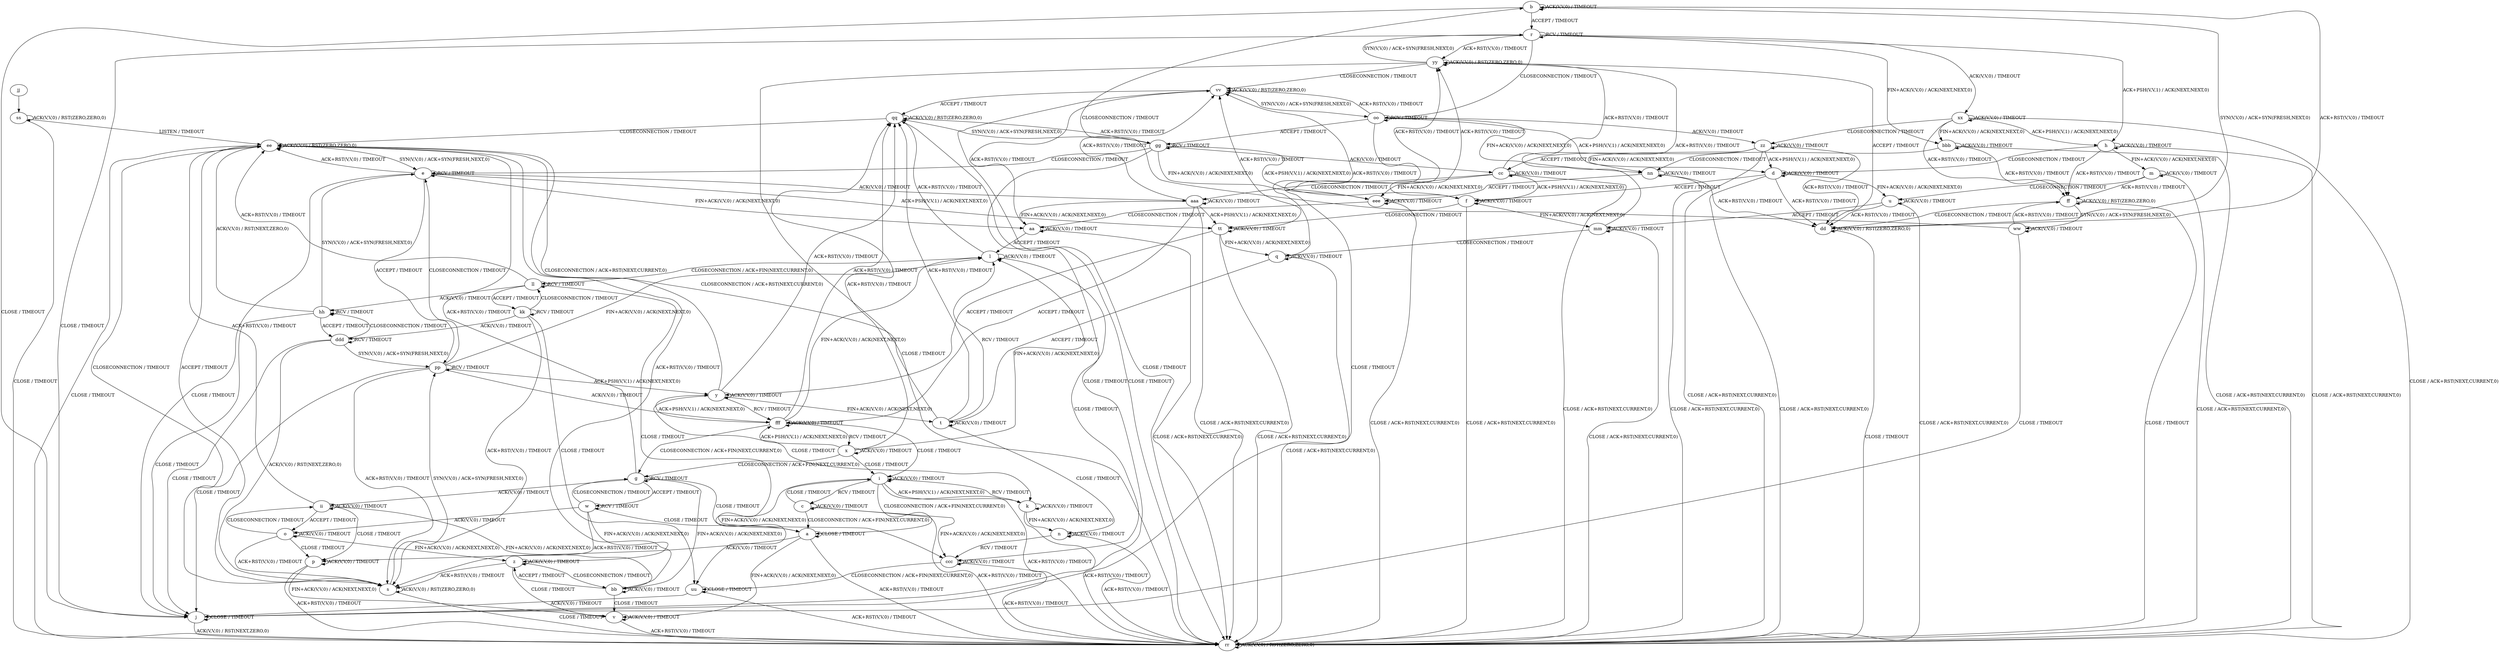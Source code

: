 digraph "" {
	graph ["Incoming time"=116.22223496437073,
		"Outgoing time"=38.290868282318115,
		Output="{'States': 58, 'Transitions': 685, 'Filename': '../results/tcp/TCP_Linux_Server-TCP_Linux_Server-cvc4-2.dot'}",
		Reference="{'States': 58, 'Transitions': 685, 'Filename': '../subjects/tcp/TCP_Linux_Server.dot'}",
		Solver=cvc4,
		Updated="{'States': 58, 'Transitions': 685, 'Filename': '../subjects/tcp/TCP_Linux_Server.dot'}",
		"f-measure"=1.0,
		precision=1.0,
		recall=1.0
	];
	a -> a [key=0,
	label="CLOSE / TIMEOUT"];
a -> p [key=0,
label="ACK(V,V,0) / TIMEOUT"];
a -> v [key=0,
label="FIN+ACK(V,V,0) / ACK(NEXT,NEXT,0)"];
a -> rr [key=0,
label="ACK+RST(V,V,0) / TIMEOUT"];
b -> b [key=0,
label="ACK(V,V,0) / TIMEOUT"];
b -> j [key=0,
label="CLOSE / TIMEOUT"];
b -> r [key=0,
label="ACCEPT / TIMEOUT"];
b -> dd [key=0,
label="ACK+RST(V,V,0) / TIMEOUT"];
c -> a [key=0,
label="CLOSECONNECTION / ACK+FIN(NEXT,CURRENT,0)"];
c -> c [key=0,
label="ACK(V,V,0) / TIMEOUT"];
c -> i [key=0,
label="CLOSE / TIMEOUT"];
c -> rr [key=0,
label="ACK+RST(V,V,0) / TIMEOUT"];
c -> ccc [key=0,
label="FIN+ACK(V,V,0) / ACK(NEXT,NEXT,0)"];
d -> d [key=0,
label="ACK(V,V,0) / TIMEOUT"];
d -> f [key=0,
label="ACCEPT / TIMEOUT"];
d -> u [key=0,
label="FIN+ACK(V,V,0) / ACK(NEXT,NEXT,0)"];
d -> dd [key=0,
label="ACK+RST(V,V,0) / TIMEOUT"];
d -> rr [key=0,
label="CLOSE / ACK+RST(NEXT,CURRENT,0)"];
e -> e [key=0,
label="RCV / TIMEOUT"];
e -> j [key=0,
label="CLOSE / TIMEOUT"];
e -> aa [key=0,
label="FIN+ACK(V,V,0) / ACK(NEXT,NEXT,0)"];
e -> ee [key=0,
label="ACK+RST(V,V,0) / TIMEOUT"];
e -> pp [key=0,
label="ACCEPT / TIMEOUT"];
e -> tt [key=0,
label="ACK+PSH(V,V,1) / ACK(NEXT,NEXT,0)"];
e -> aaa [key=0,
label="ACK(V,V,0) / TIMEOUT"];
f -> f [key=0,
label="ACK(V,V,0) / TIMEOUT"];
f -> mm [key=0,
label="FIN+ACK(V,V,0) / ACK(NEXT,NEXT,0)"];
f -> rr [key=0,
label="CLOSE / ACK+RST(NEXT,CURRENT,0)"];
f -> tt [key=0,
label="CLOSECONNECTION / TIMEOUT"];
f -> yy [key=0,
label="ACK+RST(V,V,0) / TIMEOUT"];
g -> a [key=0,
label="CLOSE / TIMEOUT"];
g -> g [key=0,
label="RCV / TIMEOUT"];
g -> w [key=0,
label="ACCEPT / TIMEOUT"];
g -> bb [key=0,
label="FIN+ACK(V,V,0) / ACK(NEXT,NEXT,0)"];
g -> ee [key=0,
label="ACK+RST(V,V,0) / TIMEOUT"];
g -> ii [key=0,
label="ACK(V,V,0) / TIMEOUT"];
h -> d [key=0,
label="CLOSECONNECTION / TIMEOUT"];
h -> h [key=0,
label="ACK(V,V,0) / TIMEOUT"];
h -> m [key=0,
label="FIN+ACK(V,V,0) / ACK(NEXT,NEXT,0)"];
h -> ff [key=0,
label="ACK+RST(V,V,0) / TIMEOUT"];
h -> rr [key=0,
label="CLOSE / ACK+RST(NEXT,CURRENT,0)"];
i -> a [key=0,
label="CLOSECONNECTION / ACK+FIN(NEXT,CURRENT,0)"];
i -> c [key=0,
label="RCV / TIMEOUT"];
i -> i [key=0,
label="ACK(V,V,0) / TIMEOUT"];
i -> k [key=0,
label="ACK+PSH(V,V,1) / ACK(NEXT,NEXT,0)"];
i -> rr [key=0,
label="ACK+RST(V,V,0) / TIMEOUT"];
i -> ccc [key=0,
label="FIN+ACK(V,V,0) / ACK(NEXT,NEXT,0)"];
j -> j [key=0,
label="CLOSE / TIMEOUT"];
j -> rr [key=0,
label="ACK(V,V,0) / RST(NEXT,ZERO,0)"];
k -> i [key=0,
label="RCV / TIMEOUT"];
k -> k [key=0,
label="ACK(V,V,0) / TIMEOUT"];
k -> n [key=0,
label="FIN+ACK(V,V,0) / ACK(NEXT,NEXT,0)"];
k -> rr [key=0,
label="ACK+RST(V,V,0) / TIMEOUT"];
l -> l [key=0,
label="ACK(V,V,0) / TIMEOUT"];
l -> ll [key=0,
label="CLOSECONNECTION / ACK+FIN(NEXT,CURRENT,0)"];
l -> qq [key=0,
label="ACK+RST(V,V,0) / TIMEOUT"];
l -> ccc [key=0,
label="CLOSE / TIMEOUT"];
m -> m [key=0,
label="ACK(V,V,0) / TIMEOUT"];
m -> u [key=0,
label="CLOSECONNECTION / TIMEOUT"];
m -> ff [key=0,
label="ACK+RST(V,V,0) / TIMEOUT"];
m -> rr [key=0,
label="CLOSE / ACK+RST(NEXT,CURRENT,0)"];
n -> n [key=0,
label="ACK(V,V,0) / TIMEOUT"];
n -> rr [key=0,
label="ACK+RST(V,V,0) / TIMEOUT"];
n -> ccc [key=0,
label="RCV / TIMEOUT"];
o -> o [key=0,
label="ACK(V,V,0) / TIMEOUT"];
o -> p [key=0,
label="CLOSE / TIMEOUT"];
o -> s [key=0,
label="ACK+RST(V,V,0) / TIMEOUT"];
o -> z [key=0,
label="FIN+ACK(V,V,0) / ACK(NEXT,NEXT,0)"];
o -> ii [key=0,
label="CLOSECONNECTION / TIMEOUT"];
p -> p [key=0,
label="ACK(V,V,0) / TIMEOUT"];
p -> v [key=0,
label="FIN+ACK(V,V,0) / ACK(NEXT,NEXT,0)"];
p -> rr [key=0,
label="ACK+RST(V,V,0) / TIMEOUT"];
q -> q [key=0,
label="ACK(V,V,0) / TIMEOUT"];
q -> t [key=0,
label="ACCEPT / TIMEOUT"];
q -> rr [key=0,
label="CLOSE / ACK+RST(NEXT,CURRENT,0)"];
q -> vv [key=0,
label="ACK+RST(V,V,0) / TIMEOUT"];
r -> h [key=0,
label="ACK+PSH(V,V,1) / ACK(NEXT,NEXT,0)"];
r -> j [key=0,
label="CLOSE / TIMEOUT"];
r -> r [key=0,
label="RCV / TIMEOUT"];
r -> oo [key=0,
label="CLOSECONNECTION / TIMEOUT"];
r -> xx [key=0,
label="ACK(V,V,0) / TIMEOUT"];
r -> yy [key=0,
label="ACK+RST(V,V,0) / TIMEOUT"];
r -> bbb [key=0,
label="FIN+ACK(V,V,0) / ACK(NEXT,NEXT,0)"];
s -> s [key=0,
label="ACK(V,V,0) / RST(ZERO,ZERO,0)"];
s -> ee [key=0,
label="CLOSECONNECTION / TIMEOUT"];
s -> pp [key=0,
label="SYN(V,V,0) / ACK+SYN(FRESH,NEXT,0)"];
s -> rr [key=0,
label="CLOSE / TIMEOUT"];
t -> l [key=0,
label="RCV / TIMEOUT"];
t -> n [key=0,
label="CLOSE / TIMEOUT"];
t -> t [key=0,
label="ACK(V,V,0) / TIMEOUT"];
t -> ee [key=0,
label="CLOSECONNECTION / ACK+RST(NEXT,CURRENT,0)"];
t -> qq [key=0,
label="ACK+RST(V,V,0) / TIMEOUT"];
u -> u [key=0,
label="ACK(V,V,0) / TIMEOUT"];
u -> dd [key=0,
label="ACK+RST(V,V,0) / TIMEOUT"];
u -> mm [key=0,
label="ACCEPT / TIMEOUT"];
u -> rr [key=0,
label="CLOSE / ACK+RST(NEXT,CURRENT,0)"];
v -> v [key=0,
label="ACK(V,V,0) / TIMEOUT"];
v -> rr [key=0,
label="ACK+RST(V,V,0) / TIMEOUT"];
w -> a [key=0,
label="CLOSE / TIMEOUT"];
w -> g [key=0,
label="CLOSECONNECTION / TIMEOUT"];
w -> o [key=0,
label="ACK(V,V,0) / TIMEOUT"];
w -> s [key=0,
label="ACK+RST(V,V,0) / TIMEOUT"];
w -> w [key=0,
label="RCV / TIMEOUT"];
w -> z [key=0,
label="FIN+ACK(V,V,0) / ACK(NEXT,NEXT,0)"];
x -> g [key=0,
label="CLOSECONNECTION / ACK+FIN(NEXT,CURRENT,0)"];
x -> i [key=0,
label="CLOSE / TIMEOUT"];
x -> l [key=0,
label="FIN+ACK(V,V,0) / ACK(NEXT,NEXT,0)"];
x -> x [key=0,
label="ACK(V,V,0) / TIMEOUT"];
x -> qq [key=0,
label="ACK+RST(V,V,0) / TIMEOUT"];
x -> fff [key=0,
label="ACK+PSH(V,V,1) / ACK(NEXT,NEXT,0)"];
y -> k [key=0,
label="CLOSE / TIMEOUT"];
y -> t [key=0,
label="FIN+ACK(V,V,0) / ACK(NEXT,NEXT,0)"];
y -> y [key=0,
label="ACK(V,V,0) / TIMEOUT"];
y -> ee [key=0,
label="CLOSECONNECTION / ACK+RST(NEXT,CURRENT,0)"];
y -> qq [key=0,
label="ACK+RST(V,V,0) / TIMEOUT"];
y -> fff [key=0,
label="RCV / TIMEOUT"];
z -> s [key=0,
label="ACK+RST(V,V,0) / TIMEOUT"];
z -> v [key=0,
label="CLOSE / TIMEOUT"];
z -> z [key=0,
label="ACK(V,V,0) / TIMEOUT"];
z -> bb [key=0,
label="CLOSECONNECTION / TIMEOUT"];
aa -> l [key=0,
label="ACCEPT / TIMEOUT"];
aa -> aa [key=0,
label="ACK(V,V,0) / TIMEOUT"];
aa -> rr [key=0,
label="CLOSE / ACK+RST(NEXT,CURRENT,0)"];
aa -> vv [key=0,
label="ACK+RST(V,V,0) / TIMEOUT"];
bb -> v [key=0,
label="CLOSE / TIMEOUT"];
bb -> z [key=0,
label="ACCEPT / TIMEOUT"];
bb -> bb [key=0,
label="ACK(V,V,0) / TIMEOUT"];
bb -> ee [key=0,
label="ACK+RST(V,V,0) / TIMEOUT"];
cc -> f [key=0,
label="ACK+PSH(V,V,1) / ACK(NEXT,NEXT,0)"];
cc -> cc [key=0,
label="ACK(V,V,0) / TIMEOUT"];
cc -> rr [key=0,
label="CLOSE / ACK+RST(NEXT,CURRENT,0)"];
cc -> yy [key=0,
label="ACK+RST(V,V,0) / TIMEOUT"];
cc -> aaa [key=0,
label="CLOSECONNECTION / TIMEOUT"];
cc -> eee [key=0,
label="FIN+ACK(V,V,0) / ACK(NEXT,NEXT,0)"];
dd -> b [key=0,
label="SYN(V,V,0) / ACK+SYN(FRESH,NEXT,0)"];
dd -> dd [key=0,
label="ACK(V,V,0) / RST(ZERO,ZERO,0)"];
dd -> rr [key=0,
label="CLOSE / TIMEOUT"];
dd -> yy [key=0,
label="ACCEPT / TIMEOUT"];
ee -> e [key=0,
label="SYN(V,V,0) / ACK+SYN(FRESH,NEXT,0)"];
ee -> s [key=0,
label="ACCEPT / TIMEOUT"];
ee -> ee [key=0,
label="ACK(V,V,0) / RST(ZERO,ZERO,0)"];
ee -> rr [key=0,
label="CLOSE / TIMEOUT"];
ff -> dd [key=0,
label="CLOSECONNECTION / TIMEOUT"];
ff -> ff [key=0,
label="ACK(V,V,0) / RST(ZERO,ZERO,0)"];
ff -> rr [key=0,
label="CLOSE / TIMEOUT"];
ff -> ww [key=0,
label="SYN(V,V,0) / ACK+SYN(FRESH,NEXT,0)"];
gg -> e [key=0,
label="CLOSECONNECTION / TIMEOUT"];
gg -> f [key=0,
label="ACK+PSH(V,V,1) / ACK(NEXT,NEXT,0)"];
gg -> j [key=0,
label="CLOSE / TIMEOUT"];
gg -> cc [key=0,
label="ACK(V,V,0) / TIMEOUT"];
gg -> gg [key=0,
label="RCV / TIMEOUT"];
gg -> qq [key=0,
label="ACK+RST(V,V,0) / TIMEOUT"];
gg -> eee [key=0,
label="FIN+ACK(V,V,0) / ACK(NEXT,NEXT,0)"];
hh -> e [key=0,
label="SYN(V,V,0) / ACK+SYN(FRESH,NEXT,0)"];
hh -> j [key=0,
label="CLOSE / TIMEOUT"];
hh -> ee [key=0,
label="ACK(V,V,0) / RST(NEXT,ZERO,0)"];
hh -> hh [key=0,
label="RCV / TIMEOUT"];
hh -> ddd [key=0,
label="ACCEPT / TIMEOUT"];
ii -> o [key=0,
label="ACCEPT / TIMEOUT"];
ii -> p [key=0,
label="CLOSE / TIMEOUT"];
ii -> bb [key=0,
label="FIN+ACK(V,V,0) / ACK(NEXT,NEXT,0)"];
ii -> ee [key=0,
label="ACK+RST(V,V,0) / TIMEOUT"];
ii -> ii [key=0,
label="ACK(V,V,0) / TIMEOUT"];
jj -> ss [key=0];
kk -> s [key=0,
label="ACK+RST(V,V,0) / TIMEOUT"];
kk -> kk [key=0,
label="RCV / TIMEOUT"];
kk -> ll [key=0,
label="CLOSECONNECTION / TIMEOUT"];
kk -> uu [key=0,
label="CLOSE / TIMEOUT"];
kk -> ddd [key=0,
label="ACK(V,V,0) / TIMEOUT"];
ll -> ee [key=0,
label="ACK+RST(V,V,0) / TIMEOUT"];
ll -> hh [key=0,
label="ACK(V,V,0) / TIMEOUT"];
ll -> kk [key=0,
label="ACCEPT / TIMEOUT"];
ll -> ll [key=0,
label="RCV / TIMEOUT"];
ll -> uu [key=0,
label="CLOSE / TIMEOUT"];
mm -> q [key=0,
label="CLOSECONNECTION / TIMEOUT"];
mm -> mm [key=0,
label="ACK(V,V,0) / TIMEOUT"];
mm -> rr [key=0,
label="CLOSE / ACK+RST(NEXT,CURRENT,0)"];
mm -> yy [key=0,
label="ACK+RST(V,V,0) / TIMEOUT"];
nn -> dd [key=0,
label="ACK+RST(V,V,0) / TIMEOUT"];
nn -> nn [key=0,
label="ACK(V,V,0) / TIMEOUT"];
nn -> rr [key=0,
label="CLOSE / ACK+RST(NEXT,CURRENT,0)"];
nn -> eee [key=0,
label="ACCEPT / TIMEOUT"];
oo -> d [key=0,
label="ACK+PSH(V,V,1) / ACK(NEXT,NEXT,0)"];
oo -> j [key=0,
label="CLOSE / TIMEOUT"];
oo -> gg [key=0,
label="ACCEPT / TIMEOUT"];
oo -> nn [key=0,
label="FIN+ACK(V,V,0) / ACK(NEXT,NEXT,0)"];
oo -> oo [key=0,
label="RCV / TIMEOUT"];
oo -> vv [key=0,
label="ACK+RST(V,V,0) / TIMEOUT"];
oo -> zz [key=0,
label="ACK(V,V,0) / TIMEOUT"];
pp -> e [key=0,
label="CLOSECONNECTION / TIMEOUT"];
pp -> j [key=0,
label="CLOSE / TIMEOUT"];
pp -> l [key=0,
label="FIN+ACK(V,V,0) / ACK(NEXT,NEXT,0)"];
pp -> s [key=0,
label="ACK+RST(V,V,0) / TIMEOUT"];
pp -> y [key=0,
label="ACK+PSH(V,V,1) / ACK(NEXT,NEXT,0)"];
pp -> pp [key=0,
label="RCV / TIMEOUT"];
pp -> fff [key=0,
label="ACK(V,V,0) / TIMEOUT"];
qq -> ee [key=0,
label="CLOSECONNECTION / TIMEOUT"];
qq -> gg [key=0,
label="SYN(V,V,0) / ACK+SYN(FRESH,NEXT,0)"];
qq -> qq [key=0,
label="ACK(V,V,0) / RST(ZERO,ZERO,0)"];
qq -> rr [key=0,
label="CLOSE / TIMEOUT"];
rr -> rr [key=0,
label="ACK(V,V,0) / RST(ZERO,ZERO,0)"];
ss -> ee [key=0,
label="LISTEN / TIMEOUT"];
ss -> rr [key=0,
label="CLOSE / TIMEOUT"];
ss -> ss [key=0,
label="ACK(V,V,0) / RST(ZERO,ZERO,0)"];
tt -> q [key=0,
label="FIN+ACK(V,V,0) / ACK(NEXT,NEXT,0)"];
tt -> y [key=0,
label="ACCEPT / TIMEOUT"];
tt -> rr [key=0,
label="CLOSE / ACK+RST(NEXT,CURRENT,0)"];
tt -> tt [key=0,
label="ACK(V,V,0) / TIMEOUT"];
tt -> vv [key=0,
label="ACK+RST(V,V,0) / TIMEOUT"];
uu -> j [key=0,
label="ACK(V,V,0) / TIMEOUT"];
uu -> rr [key=0,
label="ACK+RST(V,V,0) / TIMEOUT"];
uu -> uu [key=0,
label="CLOSE / TIMEOUT"];
vv -> oo [key=0,
label="SYN(V,V,0) / ACK+SYN(FRESH,NEXT,0)"];
vv -> qq [key=0,
label="ACCEPT / TIMEOUT"];
vv -> rr [key=0,
label="CLOSE / TIMEOUT"];
vv -> vv [key=0,
label="ACK(V,V,0) / RST(ZERO,ZERO,0)"];
ww -> b [key=0,
label="CLOSECONNECTION / TIMEOUT"];
ww -> j [key=0,
label="CLOSE / TIMEOUT"];
ww -> ff [key=0,
label="ACK+RST(V,V,0) / TIMEOUT"];
ww -> ww [key=0,
label="ACK(V,V,0) / TIMEOUT"];
xx -> h [key=0,
label="ACK+PSH(V,V,1) / ACK(NEXT,NEXT,0)"];
xx -> ff [key=0,
label="ACK+RST(V,V,0) / TIMEOUT"];
xx -> rr [key=0,
label="CLOSE / ACK+RST(NEXT,CURRENT,0)"];
xx -> xx [key=0,
label="ACK(V,V,0) / TIMEOUT"];
xx -> zz [key=0,
label="CLOSECONNECTION / TIMEOUT"];
xx -> bbb [key=0,
label="FIN+ACK(V,V,0) / ACK(NEXT,NEXT,0)"];
yy -> r [key=0,
label="SYN(V,V,0) / ACK+SYN(FRESH,NEXT,0)"];
yy -> rr [key=0,
label="CLOSE / TIMEOUT"];
yy -> vv [key=0,
label="CLOSECONNECTION / TIMEOUT"];
yy -> yy [key=0,
label="ACK(V,V,0) / RST(ZERO,ZERO,0)"];
zz -> d [key=0,
label="ACK+PSH(V,V,1) / ACK(NEXT,NEXT,0)"];
zz -> cc [key=0,
label="ACCEPT / TIMEOUT"];
zz -> dd [key=0,
label="ACK+RST(V,V,0) / TIMEOUT"];
zz -> nn [key=0,
label="FIN+ACK(V,V,0) / ACK(NEXT,NEXT,0)"];
zz -> rr [key=0,
label="CLOSE / ACK+RST(NEXT,CURRENT,0)"];
zz -> zz [key=0,
label="ACK(V,V,0) / TIMEOUT"];
aaa -> aa [key=0,
label="FIN+ACK(V,V,0) / ACK(NEXT,NEXT,0)"];
aaa -> rr [key=0,
label="CLOSE / ACK+RST(NEXT,CURRENT,0)"];
aaa -> tt [key=0,
label="ACK+PSH(V,V,1) / ACK(NEXT,NEXT,0)"];
aaa -> vv [key=0,
label="ACK+RST(V,V,0) / TIMEOUT"];
aaa -> aaa [key=0,
label="ACK(V,V,0) / TIMEOUT"];
aaa -> fff [key=0,
label="ACCEPT / TIMEOUT"];
bbb -> ff [key=0,
label="ACK+RST(V,V,0) / TIMEOUT"];
bbb -> nn [key=0,
label="CLOSECONNECTION / TIMEOUT"];
bbb -> rr [key=0,
label="CLOSE / ACK+RST(NEXT,CURRENT,0)"];
bbb -> bbb [key=0,
label="ACK(V,V,0) / TIMEOUT"];
ccc -> rr [key=0,
label="ACK+RST(V,V,0) / TIMEOUT"];
ccc -> uu [key=0,
label="CLOSECONNECTION / ACK+FIN(NEXT,CURRENT,0)"];
ccc -> ccc [key=0,
label="ACK(V,V,0) / TIMEOUT"];
ddd -> j [key=0,
label="CLOSE / TIMEOUT"];
ddd -> s [key=0,
label="ACK(V,V,0) / RST(NEXT,ZERO,0)"];
ddd -> hh [key=0,
label="CLOSECONNECTION / TIMEOUT"];
ddd -> pp [key=0,
label="SYN(V,V,0) / ACK+SYN(FRESH,NEXT,0)"];
ddd -> ddd [key=0,
label="RCV / TIMEOUT"];
eee -> aa [key=0,
label="CLOSECONNECTION / TIMEOUT"];
eee -> rr [key=0,
label="CLOSE / ACK+RST(NEXT,CURRENT,0)"];
eee -> yy [key=0,
label="ACK+RST(V,V,0) / TIMEOUT"];
eee -> eee [key=0,
label="ACK(V,V,0) / TIMEOUT"];
fff -> g [key=0,
label="CLOSECONNECTION / ACK+FIN(NEXT,CURRENT,0)"];
fff -> i [key=0,
label="CLOSE / TIMEOUT"];
fff -> l [key=0,
label="FIN+ACK(V,V,0) / ACK(NEXT,NEXT,0)"];
fff -> x [key=0,
label="RCV / TIMEOUT"];
fff -> y [key=0,
label="ACK+PSH(V,V,1) / ACK(NEXT,NEXT,0)"];
fff -> qq [key=0,
label="ACK+RST(V,V,0) / TIMEOUT"];
fff -> fff [key=0,
label="ACK(V,V,0) / TIMEOUT"];
}
